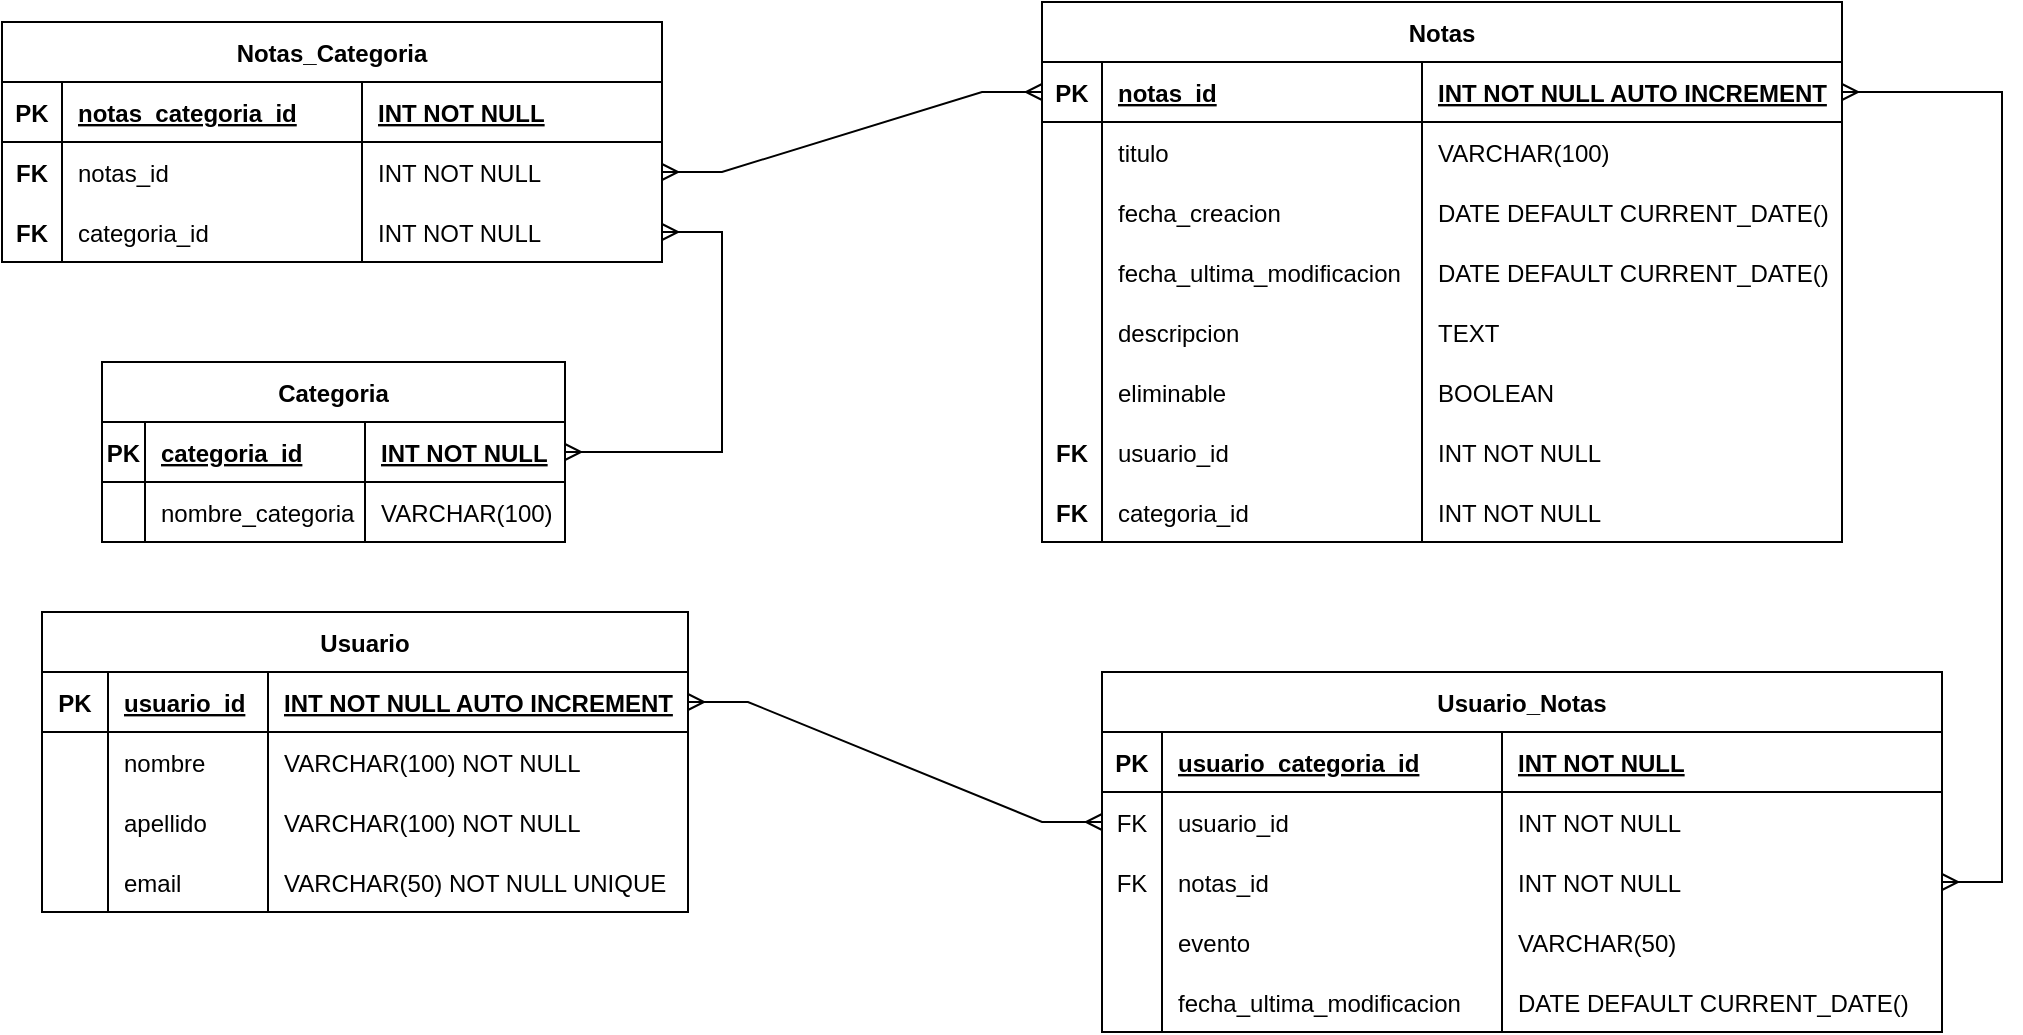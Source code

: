 <mxfile version="17.4.0" type="github">
  <diagram id="plq7zzqRdH9WjHkZWCGu" name="Page-1">
    <mxGraphModel dx="1280" dy="631" grid="1" gridSize="10" guides="1" tooltips="1" connect="1" arrows="1" fold="1" page="1" pageScale="1" pageWidth="827" pageHeight="1169" background="none" math="0" shadow="0">
      <root>
        <mxCell id="0" />
        <mxCell id="1" parent="0" />
        <mxCell id="nbk8JWHK0xCr41TN5WNL-2" value="Usuario" style="shape=table;startSize=30;container=1;collapsible=1;childLayout=tableLayout;fixedRows=1;rowLines=0;fontStyle=1;align=center;resizeLast=1;" vertex="1" parent="1">
          <mxGeometry x="50" y="585" width="323" height="150" as="geometry" />
        </mxCell>
        <mxCell id="nbk8JWHK0xCr41TN5WNL-3" value="" style="shape=tableRow;horizontal=0;startSize=0;swimlaneHead=0;swimlaneBody=0;fillColor=none;collapsible=0;dropTarget=0;points=[[0,0.5],[1,0.5]];portConstraint=eastwest;top=0;left=0;right=0;bottom=1;" vertex="1" parent="nbk8JWHK0xCr41TN5WNL-2">
          <mxGeometry y="30" width="323" height="30" as="geometry" />
        </mxCell>
        <mxCell id="nbk8JWHK0xCr41TN5WNL-4" value="PK" style="shape=partialRectangle;connectable=0;fillColor=none;top=0;left=0;bottom=0;right=0;fontStyle=1;overflow=hidden;" vertex="1" parent="nbk8JWHK0xCr41TN5WNL-3">
          <mxGeometry width="33" height="30" as="geometry">
            <mxRectangle width="33" height="30" as="alternateBounds" />
          </mxGeometry>
        </mxCell>
        <mxCell id="nbk8JWHK0xCr41TN5WNL-5" value="usuario_id" style="shape=partialRectangle;connectable=0;fillColor=none;top=0;left=0;bottom=0;right=0;align=left;spacingLeft=6;fontStyle=5;overflow=hidden;" vertex="1" parent="nbk8JWHK0xCr41TN5WNL-3">
          <mxGeometry x="33" width="80" height="30" as="geometry">
            <mxRectangle width="80" height="30" as="alternateBounds" />
          </mxGeometry>
        </mxCell>
        <mxCell id="nbk8JWHK0xCr41TN5WNL-15" value="INT NOT NULL AUTO INCREMENT" style="shape=partialRectangle;connectable=0;fillColor=none;top=0;left=0;bottom=0;right=0;align=left;spacingLeft=6;fontStyle=5;overflow=hidden;" vertex="1" parent="nbk8JWHK0xCr41TN5WNL-3">
          <mxGeometry x="113" width="210" height="30" as="geometry">
            <mxRectangle width="210" height="30" as="alternateBounds" />
          </mxGeometry>
        </mxCell>
        <mxCell id="nbk8JWHK0xCr41TN5WNL-6" value="" style="shape=tableRow;horizontal=0;startSize=0;swimlaneHead=0;swimlaneBody=0;fillColor=none;collapsible=0;dropTarget=0;points=[[0,0.5],[1,0.5]];portConstraint=eastwest;top=0;left=0;right=0;bottom=0;" vertex="1" parent="nbk8JWHK0xCr41TN5WNL-2">
          <mxGeometry y="60" width="323" height="30" as="geometry" />
        </mxCell>
        <mxCell id="nbk8JWHK0xCr41TN5WNL-7" value="" style="shape=partialRectangle;connectable=0;fillColor=none;top=0;left=0;bottom=0;right=0;editable=1;overflow=hidden;" vertex="1" parent="nbk8JWHK0xCr41TN5WNL-6">
          <mxGeometry width="33" height="30" as="geometry">
            <mxRectangle width="33" height="30" as="alternateBounds" />
          </mxGeometry>
        </mxCell>
        <mxCell id="nbk8JWHK0xCr41TN5WNL-8" value="nombre" style="shape=partialRectangle;connectable=0;fillColor=none;top=0;left=0;bottom=0;right=0;align=left;spacingLeft=6;overflow=hidden;" vertex="1" parent="nbk8JWHK0xCr41TN5WNL-6">
          <mxGeometry x="33" width="80" height="30" as="geometry">
            <mxRectangle width="80" height="30" as="alternateBounds" />
          </mxGeometry>
        </mxCell>
        <mxCell id="nbk8JWHK0xCr41TN5WNL-16" value="VARCHAR(100) NOT NULL" style="shape=partialRectangle;connectable=0;fillColor=none;top=0;left=0;bottom=0;right=0;align=left;spacingLeft=6;overflow=hidden;" vertex="1" parent="nbk8JWHK0xCr41TN5WNL-6">
          <mxGeometry x="113" width="210" height="30" as="geometry">
            <mxRectangle width="210" height="30" as="alternateBounds" />
          </mxGeometry>
        </mxCell>
        <mxCell id="nbk8JWHK0xCr41TN5WNL-89" style="shape=tableRow;horizontal=0;startSize=0;swimlaneHead=0;swimlaneBody=0;fillColor=none;collapsible=0;dropTarget=0;points=[[0,0.5],[1,0.5]];portConstraint=eastwest;top=0;left=0;right=0;bottom=0;" vertex="1" parent="nbk8JWHK0xCr41TN5WNL-2">
          <mxGeometry y="90" width="323" height="30" as="geometry" />
        </mxCell>
        <mxCell id="nbk8JWHK0xCr41TN5WNL-90" style="shape=partialRectangle;connectable=0;fillColor=none;top=0;left=0;bottom=0;right=0;editable=1;overflow=hidden;" vertex="1" parent="nbk8JWHK0xCr41TN5WNL-89">
          <mxGeometry width="33" height="30" as="geometry">
            <mxRectangle width="33" height="30" as="alternateBounds" />
          </mxGeometry>
        </mxCell>
        <mxCell id="nbk8JWHK0xCr41TN5WNL-91" value="apellido" style="shape=partialRectangle;connectable=0;fillColor=none;top=0;left=0;bottom=0;right=0;align=left;spacingLeft=6;overflow=hidden;" vertex="1" parent="nbk8JWHK0xCr41TN5WNL-89">
          <mxGeometry x="33" width="80" height="30" as="geometry">
            <mxRectangle width="80" height="30" as="alternateBounds" />
          </mxGeometry>
        </mxCell>
        <mxCell id="nbk8JWHK0xCr41TN5WNL-92" value="VARCHAR(100) NOT NULL" style="shape=partialRectangle;connectable=0;fillColor=none;top=0;left=0;bottom=0;right=0;align=left;spacingLeft=6;overflow=hidden;" vertex="1" parent="nbk8JWHK0xCr41TN5WNL-89">
          <mxGeometry x="113" width="210" height="30" as="geometry">
            <mxRectangle width="210" height="30" as="alternateBounds" />
          </mxGeometry>
        </mxCell>
        <mxCell id="nbk8JWHK0xCr41TN5WNL-9" value="" style="shape=tableRow;horizontal=0;startSize=0;swimlaneHead=0;swimlaneBody=0;fillColor=none;collapsible=0;dropTarget=0;points=[[0,0.5],[1,0.5]];portConstraint=eastwest;top=0;left=0;right=0;bottom=0;" vertex="1" parent="nbk8JWHK0xCr41TN5WNL-2">
          <mxGeometry y="120" width="323" height="30" as="geometry" />
        </mxCell>
        <mxCell id="nbk8JWHK0xCr41TN5WNL-10" value="" style="shape=partialRectangle;connectable=0;fillColor=none;top=0;left=0;bottom=0;right=0;editable=1;overflow=hidden;" vertex="1" parent="nbk8JWHK0xCr41TN5WNL-9">
          <mxGeometry width="33" height="30" as="geometry">
            <mxRectangle width="33" height="30" as="alternateBounds" />
          </mxGeometry>
        </mxCell>
        <mxCell id="nbk8JWHK0xCr41TN5WNL-11" value="email" style="shape=partialRectangle;connectable=0;fillColor=none;top=0;left=0;bottom=0;right=0;align=left;spacingLeft=6;overflow=hidden;" vertex="1" parent="nbk8JWHK0xCr41TN5WNL-9">
          <mxGeometry x="33" width="80" height="30" as="geometry">
            <mxRectangle width="80" height="30" as="alternateBounds" />
          </mxGeometry>
        </mxCell>
        <mxCell id="nbk8JWHK0xCr41TN5WNL-17" value="VARCHAR(50) NOT NULL UNIQUE" style="shape=partialRectangle;connectable=0;fillColor=none;top=0;left=0;bottom=0;right=0;align=left;spacingLeft=6;overflow=hidden;" vertex="1" parent="nbk8JWHK0xCr41TN5WNL-9">
          <mxGeometry x="113" width="210" height="30" as="geometry">
            <mxRectangle width="210" height="30" as="alternateBounds" />
          </mxGeometry>
        </mxCell>
        <mxCell id="nbk8JWHK0xCr41TN5WNL-22" value="Notas" style="shape=table;startSize=30;container=1;collapsible=1;childLayout=tableLayout;fixedRows=1;rowLines=0;fontStyle=1;align=center;resizeLast=1;" vertex="1" parent="1">
          <mxGeometry x="550" y="280" width="400" height="270" as="geometry" />
        </mxCell>
        <mxCell id="nbk8JWHK0xCr41TN5WNL-23" value="" style="shape=tableRow;horizontal=0;startSize=0;swimlaneHead=0;swimlaneBody=0;fillColor=none;collapsible=0;dropTarget=0;points=[[0,0.5],[1,0.5]];portConstraint=eastwest;top=0;left=0;right=0;bottom=1;" vertex="1" parent="nbk8JWHK0xCr41TN5WNL-22">
          <mxGeometry y="30" width="400" height="30" as="geometry" />
        </mxCell>
        <mxCell id="nbk8JWHK0xCr41TN5WNL-24" value="PK" style="shape=partialRectangle;connectable=0;fillColor=none;top=0;left=0;bottom=0;right=0;fontStyle=1;overflow=hidden;" vertex="1" parent="nbk8JWHK0xCr41TN5WNL-23">
          <mxGeometry width="30" height="30" as="geometry">
            <mxRectangle width="30" height="30" as="alternateBounds" />
          </mxGeometry>
        </mxCell>
        <mxCell id="nbk8JWHK0xCr41TN5WNL-25" value="notas_id" style="shape=partialRectangle;connectable=0;fillColor=none;top=0;left=0;bottom=0;right=0;align=left;spacingLeft=6;fontStyle=5;overflow=hidden;" vertex="1" parent="nbk8JWHK0xCr41TN5WNL-23">
          <mxGeometry x="30" width="160" height="30" as="geometry">
            <mxRectangle width="160" height="30" as="alternateBounds" />
          </mxGeometry>
        </mxCell>
        <mxCell id="nbk8JWHK0xCr41TN5WNL-35" value="INT NOT NULL AUTO INCREMENT" style="shape=partialRectangle;connectable=0;fillColor=none;top=0;left=0;bottom=0;right=0;align=left;spacingLeft=6;fontStyle=5;overflow=hidden;" vertex="1" parent="nbk8JWHK0xCr41TN5WNL-23">
          <mxGeometry x="190" width="210" height="30" as="geometry">
            <mxRectangle width="210" height="30" as="alternateBounds" />
          </mxGeometry>
        </mxCell>
        <mxCell id="nbk8JWHK0xCr41TN5WNL-55" style="shape=tableRow;horizontal=0;startSize=0;swimlaneHead=0;swimlaneBody=0;fillColor=none;collapsible=0;dropTarget=0;points=[[0,0.5],[1,0.5]];portConstraint=eastwest;top=0;left=0;right=0;bottom=0;" vertex="1" parent="nbk8JWHK0xCr41TN5WNL-22">
          <mxGeometry y="60" width="400" height="30" as="geometry" />
        </mxCell>
        <mxCell id="nbk8JWHK0xCr41TN5WNL-56" style="shape=partialRectangle;connectable=0;fillColor=none;top=0;left=0;bottom=0;right=0;editable=1;overflow=hidden;" vertex="1" parent="nbk8JWHK0xCr41TN5WNL-55">
          <mxGeometry width="30" height="30" as="geometry">
            <mxRectangle width="30" height="30" as="alternateBounds" />
          </mxGeometry>
        </mxCell>
        <mxCell id="nbk8JWHK0xCr41TN5WNL-57" value="titulo" style="shape=partialRectangle;connectable=0;fillColor=none;top=0;left=0;bottom=0;right=0;align=left;spacingLeft=6;overflow=hidden;" vertex="1" parent="nbk8JWHK0xCr41TN5WNL-55">
          <mxGeometry x="30" width="160" height="30" as="geometry">
            <mxRectangle width="160" height="30" as="alternateBounds" />
          </mxGeometry>
        </mxCell>
        <mxCell id="nbk8JWHK0xCr41TN5WNL-58" value="VARCHAR(100)" style="shape=partialRectangle;connectable=0;fillColor=none;top=0;left=0;bottom=0;right=0;align=left;spacingLeft=6;overflow=hidden;" vertex="1" parent="nbk8JWHK0xCr41TN5WNL-55">
          <mxGeometry x="190" width="210" height="30" as="geometry">
            <mxRectangle width="210" height="30" as="alternateBounds" />
          </mxGeometry>
        </mxCell>
        <mxCell id="nbk8JWHK0xCr41TN5WNL-26" value="" style="shape=tableRow;horizontal=0;startSize=0;swimlaneHead=0;swimlaneBody=0;fillColor=none;collapsible=0;dropTarget=0;points=[[0,0.5],[1,0.5]];portConstraint=eastwest;top=0;left=0;right=0;bottom=0;" vertex="1" parent="nbk8JWHK0xCr41TN5WNL-22">
          <mxGeometry y="90" width="400" height="30" as="geometry" />
        </mxCell>
        <mxCell id="nbk8JWHK0xCr41TN5WNL-27" value="" style="shape=partialRectangle;connectable=0;fillColor=none;top=0;left=0;bottom=0;right=0;editable=1;overflow=hidden;" vertex="1" parent="nbk8JWHK0xCr41TN5WNL-26">
          <mxGeometry width="30" height="30" as="geometry">
            <mxRectangle width="30" height="30" as="alternateBounds" />
          </mxGeometry>
        </mxCell>
        <mxCell id="nbk8JWHK0xCr41TN5WNL-28" value="fecha_creacion" style="shape=partialRectangle;connectable=0;fillColor=none;top=0;left=0;bottom=0;right=0;align=left;spacingLeft=6;overflow=hidden;" vertex="1" parent="nbk8JWHK0xCr41TN5WNL-26">
          <mxGeometry x="30" width="160" height="30" as="geometry">
            <mxRectangle width="160" height="30" as="alternateBounds" />
          </mxGeometry>
        </mxCell>
        <mxCell id="nbk8JWHK0xCr41TN5WNL-36" value="DATE DEFAULT CURRENT_DATE()" style="shape=partialRectangle;connectable=0;fillColor=none;top=0;left=0;bottom=0;right=0;align=left;spacingLeft=6;overflow=hidden;" vertex="1" parent="nbk8JWHK0xCr41TN5WNL-26">
          <mxGeometry x="190" width="210" height="30" as="geometry">
            <mxRectangle width="210" height="30" as="alternateBounds" />
          </mxGeometry>
        </mxCell>
        <mxCell id="nbk8JWHK0xCr41TN5WNL-29" value="" style="shape=tableRow;horizontal=0;startSize=0;swimlaneHead=0;swimlaneBody=0;fillColor=none;collapsible=0;dropTarget=0;points=[[0,0.5],[1,0.5]];portConstraint=eastwest;top=0;left=0;right=0;bottom=0;" vertex="1" parent="nbk8JWHK0xCr41TN5WNL-22">
          <mxGeometry y="120" width="400" height="30" as="geometry" />
        </mxCell>
        <mxCell id="nbk8JWHK0xCr41TN5WNL-30" value="" style="shape=partialRectangle;connectable=0;fillColor=none;top=0;left=0;bottom=0;right=0;editable=1;overflow=hidden;" vertex="1" parent="nbk8JWHK0xCr41TN5WNL-29">
          <mxGeometry width="30" height="30" as="geometry">
            <mxRectangle width="30" height="30" as="alternateBounds" />
          </mxGeometry>
        </mxCell>
        <mxCell id="nbk8JWHK0xCr41TN5WNL-31" value="fecha_ultima_modificacion" style="shape=partialRectangle;connectable=0;fillColor=none;top=0;left=0;bottom=0;right=0;align=left;spacingLeft=6;overflow=hidden;" vertex="1" parent="nbk8JWHK0xCr41TN5WNL-29">
          <mxGeometry x="30" width="160" height="30" as="geometry">
            <mxRectangle width="160" height="30" as="alternateBounds" />
          </mxGeometry>
        </mxCell>
        <mxCell id="nbk8JWHK0xCr41TN5WNL-37" value="DATE DEFAULT CURRENT_DATE()" style="shape=partialRectangle;connectable=0;fillColor=none;top=0;left=0;bottom=0;right=0;align=left;spacingLeft=6;overflow=hidden;" vertex="1" parent="nbk8JWHK0xCr41TN5WNL-29">
          <mxGeometry x="190" width="210" height="30" as="geometry">
            <mxRectangle width="210" height="30" as="alternateBounds" />
          </mxGeometry>
        </mxCell>
        <mxCell id="nbk8JWHK0xCr41TN5WNL-128" style="shape=tableRow;horizontal=0;startSize=0;swimlaneHead=0;swimlaneBody=0;fillColor=none;collapsible=0;dropTarget=0;points=[[0,0.5],[1,0.5]];portConstraint=eastwest;top=0;left=0;right=0;bottom=0;" vertex="1" parent="nbk8JWHK0xCr41TN5WNL-22">
          <mxGeometry y="150" width="400" height="30" as="geometry" />
        </mxCell>
        <mxCell id="nbk8JWHK0xCr41TN5WNL-129" style="shape=partialRectangle;connectable=0;fillColor=none;top=0;left=0;bottom=0;right=0;editable=1;overflow=hidden;" vertex="1" parent="nbk8JWHK0xCr41TN5WNL-128">
          <mxGeometry width="30" height="30" as="geometry">
            <mxRectangle width="30" height="30" as="alternateBounds" />
          </mxGeometry>
        </mxCell>
        <mxCell id="nbk8JWHK0xCr41TN5WNL-130" value="descripcion" style="shape=partialRectangle;connectable=0;fillColor=none;top=0;left=0;bottom=0;right=0;align=left;spacingLeft=6;overflow=hidden;" vertex="1" parent="nbk8JWHK0xCr41TN5WNL-128">
          <mxGeometry x="30" width="160" height="30" as="geometry">
            <mxRectangle width="160" height="30" as="alternateBounds" />
          </mxGeometry>
        </mxCell>
        <mxCell id="nbk8JWHK0xCr41TN5WNL-131" value="TEXT" style="shape=partialRectangle;connectable=0;fillColor=none;top=0;left=0;bottom=0;right=0;align=left;spacingLeft=6;overflow=hidden;" vertex="1" parent="nbk8JWHK0xCr41TN5WNL-128">
          <mxGeometry x="190" width="210" height="30" as="geometry">
            <mxRectangle width="210" height="30" as="alternateBounds" />
          </mxGeometry>
        </mxCell>
        <mxCell id="nbk8JWHK0xCr41TN5WNL-97" style="shape=tableRow;horizontal=0;startSize=0;swimlaneHead=0;swimlaneBody=0;fillColor=none;collapsible=0;dropTarget=0;points=[[0,0.5],[1,0.5]];portConstraint=eastwest;top=0;left=0;right=0;bottom=0;" vertex="1" parent="nbk8JWHK0xCr41TN5WNL-22">
          <mxGeometry y="180" width="400" height="30" as="geometry" />
        </mxCell>
        <mxCell id="nbk8JWHK0xCr41TN5WNL-98" style="shape=partialRectangle;connectable=0;fillColor=none;top=0;left=0;bottom=0;right=0;editable=1;overflow=hidden;fontStyle=1" vertex="1" parent="nbk8JWHK0xCr41TN5WNL-97">
          <mxGeometry width="30" height="30" as="geometry">
            <mxRectangle width="30" height="30" as="alternateBounds" />
          </mxGeometry>
        </mxCell>
        <mxCell id="nbk8JWHK0xCr41TN5WNL-99" value="eliminable" style="shape=partialRectangle;connectable=0;fillColor=none;top=0;left=0;bottom=0;right=0;align=left;spacingLeft=6;overflow=hidden;" vertex="1" parent="nbk8JWHK0xCr41TN5WNL-97">
          <mxGeometry x="30" width="160" height="30" as="geometry">
            <mxRectangle width="160" height="30" as="alternateBounds" />
          </mxGeometry>
        </mxCell>
        <mxCell id="nbk8JWHK0xCr41TN5WNL-100" value="BOOLEAN" style="shape=partialRectangle;connectable=0;fillColor=none;top=0;left=0;bottom=0;right=0;align=left;spacingLeft=6;overflow=hidden;" vertex="1" parent="nbk8JWHK0xCr41TN5WNL-97">
          <mxGeometry x="190" width="210" height="30" as="geometry">
            <mxRectangle width="210" height="30" as="alternateBounds" />
          </mxGeometry>
        </mxCell>
        <mxCell id="nbk8JWHK0xCr41TN5WNL-43" style="shape=tableRow;horizontal=0;startSize=0;swimlaneHead=0;swimlaneBody=0;fillColor=none;collapsible=0;dropTarget=0;points=[[0,0.5],[1,0.5]];portConstraint=eastwest;top=0;left=0;right=0;bottom=0;" vertex="1" parent="nbk8JWHK0xCr41TN5WNL-22">
          <mxGeometry y="210" width="400" height="30" as="geometry" />
        </mxCell>
        <mxCell id="nbk8JWHK0xCr41TN5WNL-44" value="FK" style="shape=partialRectangle;connectable=0;fillColor=none;top=0;left=0;bottom=0;right=0;editable=1;overflow=hidden;fontStyle=1" vertex="1" parent="nbk8JWHK0xCr41TN5WNL-43">
          <mxGeometry width="30" height="30" as="geometry">
            <mxRectangle width="30" height="30" as="alternateBounds" />
          </mxGeometry>
        </mxCell>
        <mxCell id="nbk8JWHK0xCr41TN5WNL-45" value="usuario_id" style="shape=partialRectangle;connectable=0;fillColor=none;top=0;left=0;bottom=0;right=0;align=left;spacingLeft=6;overflow=hidden;" vertex="1" parent="nbk8JWHK0xCr41TN5WNL-43">
          <mxGeometry x="30" width="160" height="30" as="geometry">
            <mxRectangle width="160" height="30" as="alternateBounds" />
          </mxGeometry>
        </mxCell>
        <mxCell id="nbk8JWHK0xCr41TN5WNL-46" value="INT NOT NULL" style="shape=partialRectangle;connectable=0;fillColor=none;top=0;left=0;bottom=0;right=0;align=left;spacingLeft=6;overflow=hidden;" vertex="1" parent="nbk8JWHK0xCr41TN5WNL-43">
          <mxGeometry x="190" width="210" height="30" as="geometry">
            <mxRectangle width="210" height="30" as="alternateBounds" />
          </mxGeometry>
        </mxCell>
        <mxCell id="nbk8JWHK0xCr41TN5WNL-101" style="shape=tableRow;horizontal=0;startSize=0;swimlaneHead=0;swimlaneBody=0;fillColor=none;collapsible=0;dropTarget=0;points=[[0,0.5],[1,0.5]];portConstraint=eastwest;top=0;left=0;right=0;bottom=0;" vertex="1" parent="nbk8JWHK0xCr41TN5WNL-22">
          <mxGeometry y="240" width="400" height="30" as="geometry" />
        </mxCell>
        <mxCell id="nbk8JWHK0xCr41TN5WNL-102" value="FK" style="shape=partialRectangle;connectable=0;fillColor=none;top=0;left=0;bottom=0;right=0;editable=1;overflow=hidden;fontStyle=1" vertex="1" parent="nbk8JWHK0xCr41TN5WNL-101">
          <mxGeometry width="30" height="30" as="geometry">
            <mxRectangle width="30" height="30" as="alternateBounds" />
          </mxGeometry>
        </mxCell>
        <mxCell id="nbk8JWHK0xCr41TN5WNL-103" value="categoria_id" style="shape=partialRectangle;connectable=0;fillColor=none;top=0;left=0;bottom=0;right=0;align=left;spacingLeft=6;overflow=hidden;" vertex="1" parent="nbk8JWHK0xCr41TN5WNL-101">
          <mxGeometry x="30" width="160" height="30" as="geometry">
            <mxRectangle width="160" height="30" as="alternateBounds" />
          </mxGeometry>
        </mxCell>
        <mxCell id="nbk8JWHK0xCr41TN5WNL-104" value="INT NOT NULL" style="shape=partialRectangle;connectable=0;fillColor=none;top=0;left=0;bottom=0;right=0;align=left;spacingLeft=6;overflow=hidden;" vertex="1" parent="nbk8JWHK0xCr41TN5WNL-101">
          <mxGeometry x="190" width="210" height="30" as="geometry">
            <mxRectangle width="210" height="30" as="alternateBounds" />
          </mxGeometry>
        </mxCell>
        <mxCell id="nbk8JWHK0xCr41TN5WNL-59" value="Notas_Categoria" style="shape=table;startSize=30;container=1;collapsible=1;childLayout=tableLayout;fixedRows=1;rowLines=0;fontStyle=1;align=center;resizeLast=1;" vertex="1" parent="1">
          <mxGeometry x="30" y="290" width="330" height="120" as="geometry" />
        </mxCell>
        <mxCell id="nbk8JWHK0xCr41TN5WNL-60" value="" style="shape=tableRow;horizontal=0;startSize=0;swimlaneHead=0;swimlaneBody=0;fillColor=none;collapsible=0;dropTarget=0;points=[[0,0.5],[1,0.5]];portConstraint=eastwest;top=0;left=0;right=0;bottom=1;" vertex="1" parent="nbk8JWHK0xCr41TN5WNL-59">
          <mxGeometry y="30" width="330" height="30" as="geometry" />
        </mxCell>
        <mxCell id="nbk8JWHK0xCr41TN5WNL-61" value="PK" style="shape=partialRectangle;connectable=0;fillColor=none;top=0;left=0;bottom=0;right=0;fontStyle=1;overflow=hidden;" vertex="1" parent="nbk8JWHK0xCr41TN5WNL-60">
          <mxGeometry width="30" height="30" as="geometry">
            <mxRectangle width="30" height="30" as="alternateBounds" />
          </mxGeometry>
        </mxCell>
        <mxCell id="nbk8JWHK0xCr41TN5WNL-62" value="notas_categoria_id" style="shape=partialRectangle;connectable=0;fillColor=none;top=0;left=0;bottom=0;right=0;align=left;spacingLeft=6;fontStyle=5;overflow=hidden;" vertex="1" parent="nbk8JWHK0xCr41TN5WNL-60">
          <mxGeometry x="30" width="150" height="30" as="geometry">
            <mxRectangle width="150" height="30" as="alternateBounds" />
          </mxGeometry>
        </mxCell>
        <mxCell id="nbk8JWHK0xCr41TN5WNL-72" value="INT NOT NULL" style="shape=partialRectangle;connectable=0;fillColor=none;top=0;left=0;bottom=0;right=0;align=left;spacingLeft=6;fontStyle=5;overflow=hidden;" vertex="1" parent="nbk8JWHK0xCr41TN5WNL-60">
          <mxGeometry x="180" width="150" height="30" as="geometry">
            <mxRectangle width="150" height="30" as="alternateBounds" />
          </mxGeometry>
        </mxCell>
        <mxCell id="nbk8JWHK0xCr41TN5WNL-63" value="" style="shape=tableRow;horizontal=0;startSize=0;swimlaneHead=0;swimlaneBody=0;fillColor=none;collapsible=0;dropTarget=0;points=[[0,0.5],[1,0.5]];portConstraint=eastwest;top=0;left=0;right=0;bottom=0;" vertex="1" parent="nbk8JWHK0xCr41TN5WNL-59">
          <mxGeometry y="60" width="330" height="30" as="geometry" />
        </mxCell>
        <mxCell id="nbk8JWHK0xCr41TN5WNL-64" value="FK" style="shape=partialRectangle;connectable=0;fillColor=none;top=0;left=0;bottom=0;right=0;editable=1;overflow=hidden;fontStyle=1" vertex="1" parent="nbk8JWHK0xCr41TN5WNL-63">
          <mxGeometry width="30" height="30" as="geometry">
            <mxRectangle width="30" height="30" as="alternateBounds" />
          </mxGeometry>
        </mxCell>
        <mxCell id="nbk8JWHK0xCr41TN5WNL-65" value="notas_id" style="shape=partialRectangle;connectable=0;fillColor=none;top=0;left=0;bottom=0;right=0;align=left;spacingLeft=6;overflow=hidden;" vertex="1" parent="nbk8JWHK0xCr41TN5WNL-63">
          <mxGeometry x="30" width="150" height="30" as="geometry">
            <mxRectangle width="150" height="30" as="alternateBounds" />
          </mxGeometry>
        </mxCell>
        <mxCell id="nbk8JWHK0xCr41TN5WNL-73" value="INT NOT NULL" style="shape=partialRectangle;connectable=0;fillColor=none;top=0;left=0;bottom=0;right=0;align=left;spacingLeft=6;overflow=hidden;" vertex="1" parent="nbk8JWHK0xCr41TN5WNL-63">
          <mxGeometry x="180" width="150" height="30" as="geometry">
            <mxRectangle width="150" height="30" as="alternateBounds" />
          </mxGeometry>
        </mxCell>
        <mxCell id="nbk8JWHK0xCr41TN5WNL-66" value="" style="shape=tableRow;horizontal=0;startSize=0;swimlaneHead=0;swimlaneBody=0;fillColor=none;collapsible=0;dropTarget=0;points=[[0,0.5],[1,0.5]];portConstraint=eastwest;top=0;left=0;right=0;bottom=0;" vertex="1" parent="nbk8JWHK0xCr41TN5WNL-59">
          <mxGeometry y="90" width="330" height="30" as="geometry" />
        </mxCell>
        <mxCell id="nbk8JWHK0xCr41TN5WNL-67" value="FK" style="shape=partialRectangle;connectable=0;fillColor=none;top=0;left=0;bottom=0;right=0;editable=1;overflow=hidden;fontStyle=1" vertex="1" parent="nbk8JWHK0xCr41TN5WNL-66">
          <mxGeometry width="30" height="30" as="geometry">
            <mxRectangle width="30" height="30" as="alternateBounds" />
          </mxGeometry>
        </mxCell>
        <mxCell id="nbk8JWHK0xCr41TN5WNL-68" value="categoria_id" style="shape=partialRectangle;connectable=0;fillColor=none;top=0;left=0;bottom=0;right=0;align=left;spacingLeft=6;overflow=hidden;" vertex="1" parent="nbk8JWHK0xCr41TN5WNL-66">
          <mxGeometry x="30" width="150" height="30" as="geometry">
            <mxRectangle width="150" height="30" as="alternateBounds" />
          </mxGeometry>
        </mxCell>
        <mxCell id="nbk8JWHK0xCr41TN5WNL-74" value="INT NOT NULL" style="shape=partialRectangle;connectable=0;fillColor=none;top=0;left=0;bottom=0;right=0;align=left;spacingLeft=6;overflow=hidden;" vertex="1" parent="nbk8JWHK0xCr41TN5WNL-66">
          <mxGeometry x="180" width="150" height="30" as="geometry">
            <mxRectangle width="150" height="30" as="alternateBounds" />
          </mxGeometry>
        </mxCell>
        <mxCell id="nbk8JWHK0xCr41TN5WNL-76" value="Categoria" style="shape=table;startSize=30;container=1;collapsible=1;childLayout=tableLayout;fixedRows=1;rowLines=0;fontStyle=1;align=center;resizeLast=1;" vertex="1" parent="1">
          <mxGeometry x="80" y="460" width="231.5" height="90" as="geometry" />
        </mxCell>
        <mxCell id="nbk8JWHK0xCr41TN5WNL-77" value="" style="shape=tableRow;horizontal=0;startSize=0;swimlaneHead=0;swimlaneBody=0;fillColor=none;collapsible=0;dropTarget=0;points=[[0,0.5],[1,0.5]];portConstraint=eastwest;top=0;left=0;right=0;bottom=1;" vertex="1" parent="nbk8JWHK0xCr41TN5WNL-76">
          <mxGeometry y="30" width="231.5" height="30" as="geometry" />
        </mxCell>
        <mxCell id="nbk8JWHK0xCr41TN5WNL-78" value="PK" style="shape=partialRectangle;connectable=0;fillColor=none;top=0;left=0;bottom=0;right=0;fontStyle=1;overflow=hidden;" vertex="1" parent="nbk8JWHK0xCr41TN5WNL-77">
          <mxGeometry width="21.5" height="30" as="geometry">
            <mxRectangle width="21.5" height="30" as="alternateBounds" />
          </mxGeometry>
        </mxCell>
        <mxCell id="nbk8JWHK0xCr41TN5WNL-79" value="categoria_id" style="shape=partialRectangle;connectable=0;fillColor=none;top=0;left=0;bottom=0;right=0;align=left;spacingLeft=6;fontStyle=5;overflow=hidden;" vertex="1" parent="nbk8JWHK0xCr41TN5WNL-77">
          <mxGeometry x="21.5" width="110" height="30" as="geometry">
            <mxRectangle width="110" height="30" as="alternateBounds" />
          </mxGeometry>
        </mxCell>
        <mxCell id="nbk8JWHK0xCr41TN5WNL-93" value="INT NOT NULL" style="shape=partialRectangle;connectable=0;fillColor=none;top=0;left=0;bottom=0;right=0;align=left;spacingLeft=6;fontStyle=5;overflow=hidden;" vertex="1" parent="nbk8JWHK0xCr41TN5WNL-77">
          <mxGeometry x="131.5" width="100" height="30" as="geometry">
            <mxRectangle width="100" height="30" as="alternateBounds" />
          </mxGeometry>
        </mxCell>
        <mxCell id="nbk8JWHK0xCr41TN5WNL-80" value="" style="shape=tableRow;horizontal=0;startSize=0;swimlaneHead=0;swimlaneBody=0;fillColor=none;collapsible=0;dropTarget=0;points=[[0,0.5],[1,0.5]];portConstraint=eastwest;top=0;left=0;right=0;bottom=0;" vertex="1" parent="nbk8JWHK0xCr41TN5WNL-76">
          <mxGeometry y="60" width="231.5" height="30" as="geometry" />
        </mxCell>
        <mxCell id="nbk8JWHK0xCr41TN5WNL-81" value="" style="shape=partialRectangle;connectable=0;fillColor=none;top=0;left=0;bottom=0;right=0;editable=1;overflow=hidden;" vertex="1" parent="nbk8JWHK0xCr41TN5WNL-80">
          <mxGeometry width="21.5" height="30" as="geometry">
            <mxRectangle width="21.5" height="30" as="alternateBounds" />
          </mxGeometry>
        </mxCell>
        <mxCell id="nbk8JWHK0xCr41TN5WNL-82" value="nombre_categoria" style="shape=partialRectangle;connectable=0;fillColor=none;top=0;left=0;bottom=0;right=0;align=left;spacingLeft=6;overflow=hidden;" vertex="1" parent="nbk8JWHK0xCr41TN5WNL-80">
          <mxGeometry x="21.5" width="110" height="30" as="geometry">
            <mxRectangle width="110" height="30" as="alternateBounds" />
          </mxGeometry>
        </mxCell>
        <mxCell id="nbk8JWHK0xCr41TN5WNL-94" value="VARCHAR(100)" style="shape=partialRectangle;connectable=0;fillColor=none;top=0;left=0;bottom=0;right=0;align=left;spacingLeft=6;overflow=hidden;" vertex="1" parent="nbk8JWHK0xCr41TN5WNL-80">
          <mxGeometry x="131.5" width="100" height="30" as="geometry">
            <mxRectangle width="100" height="30" as="alternateBounds" />
          </mxGeometry>
        </mxCell>
        <mxCell id="nbk8JWHK0xCr41TN5WNL-134" value="" style="edgeStyle=entityRelationEdgeStyle;fontSize=12;html=1;endArrow=ERmany;startArrow=ERmany;rounded=0;" edge="1" parent="1" source="nbk8JWHK0xCr41TN5WNL-66" target="nbk8JWHK0xCr41TN5WNL-77">
          <mxGeometry width="100" height="100" relative="1" as="geometry">
            <mxPoint x="360" y="660" as="sourcePoint" />
            <mxPoint x="460" y="560" as="targetPoint" />
          </mxGeometry>
        </mxCell>
        <mxCell id="nbk8JWHK0xCr41TN5WNL-135" value="" style="edgeStyle=entityRelationEdgeStyle;fontSize=12;html=1;endArrow=ERmany;startArrow=ERmany;rounded=0;exitX=1;exitY=0.5;exitDx=0;exitDy=0;" edge="1" parent="1" source="nbk8JWHK0xCr41TN5WNL-63" target="nbk8JWHK0xCr41TN5WNL-23">
          <mxGeometry width="100" height="100" relative="1" as="geometry">
            <mxPoint x="314" y="600" as="sourcePoint" />
            <mxPoint x="414" y="500" as="targetPoint" />
          </mxGeometry>
        </mxCell>
        <mxCell id="nbk8JWHK0xCr41TN5WNL-137" value="Usuario_Notas" style="shape=table;startSize=30;container=1;collapsible=1;childLayout=tableLayout;fixedRows=1;rowLines=0;fontStyle=1;align=center;resizeLast=1;" vertex="1" parent="1">
          <mxGeometry x="580" y="615" width="420" height="180" as="geometry" />
        </mxCell>
        <mxCell id="nbk8JWHK0xCr41TN5WNL-138" value="" style="shape=tableRow;horizontal=0;startSize=0;swimlaneHead=0;swimlaneBody=0;fillColor=none;collapsible=0;dropTarget=0;points=[[0,0.5],[1,0.5]];portConstraint=eastwest;top=0;left=0;right=0;bottom=1;" vertex="1" parent="nbk8JWHK0xCr41TN5WNL-137">
          <mxGeometry y="30" width="420" height="30" as="geometry" />
        </mxCell>
        <mxCell id="nbk8JWHK0xCr41TN5WNL-139" value="PK" style="shape=partialRectangle;connectable=0;fillColor=none;top=0;left=0;bottom=0;right=0;fontStyle=1;overflow=hidden;" vertex="1" parent="nbk8JWHK0xCr41TN5WNL-138">
          <mxGeometry width="30" height="30" as="geometry">
            <mxRectangle width="30" height="30" as="alternateBounds" />
          </mxGeometry>
        </mxCell>
        <mxCell id="nbk8JWHK0xCr41TN5WNL-140" value="usuario_categoria_id" style="shape=partialRectangle;connectable=0;fillColor=none;top=0;left=0;bottom=0;right=0;align=left;spacingLeft=6;fontStyle=5;overflow=hidden;" vertex="1" parent="nbk8JWHK0xCr41TN5WNL-138">
          <mxGeometry x="30" width="170.0" height="30" as="geometry">
            <mxRectangle width="170.0" height="30" as="alternateBounds" />
          </mxGeometry>
        </mxCell>
        <mxCell id="nbk8JWHK0xCr41TN5WNL-150" value="INT NOT NULL" style="shape=partialRectangle;connectable=0;fillColor=none;top=0;left=0;bottom=0;right=0;align=left;spacingLeft=6;fontStyle=5;overflow=hidden;" vertex="1" parent="nbk8JWHK0xCr41TN5WNL-138">
          <mxGeometry x="200.0" width="220.0" height="30" as="geometry">
            <mxRectangle width="220.0" height="30" as="alternateBounds" />
          </mxGeometry>
        </mxCell>
        <mxCell id="nbk8JWHK0xCr41TN5WNL-141" value="" style="shape=tableRow;horizontal=0;startSize=0;swimlaneHead=0;swimlaneBody=0;fillColor=none;collapsible=0;dropTarget=0;points=[[0,0.5],[1,0.5]];portConstraint=eastwest;top=0;left=0;right=0;bottom=0;" vertex="1" parent="nbk8JWHK0xCr41TN5WNL-137">
          <mxGeometry y="60" width="420" height="30" as="geometry" />
        </mxCell>
        <mxCell id="nbk8JWHK0xCr41TN5WNL-142" value="FK" style="shape=partialRectangle;connectable=0;fillColor=none;top=0;left=0;bottom=0;right=0;editable=1;overflow=hidden;" vertex="1" parent="nbk8JWHK0xCr41TN5WNL-141">
          <mxGeometry width="30" height="30" as="geometry">
            <mxRectangle width="30" height="30" as="alternateBounds" />
          </mxGeometry>
        </mxCell>
        <mxCell id="nbk8JWHK0xCr41TN5WNL-143" value="usuario_id" style="shape=partialRectangle;connectable=0;fillColor=none;top=0;left=0;bottom=0;right=0;align=left;spacingLeft=6;overflow=hidden;" vertex="1" parent="nbk8JWHK0xCr41TN5WNL-141">
          <mxGeometry x="30" width="170.0" height="30" as="geometry">
            <mxRectangle width="170.0" height="30" as="alternateBounds" />
          </mxGeometry>
        </mxCell>
        <mxCell id="nbk8JWHK0xCr41TN5WNL-151" value="INT NOT NULL" style="shape=partialRectangle;connectable=0;fillColor=none;top=0;left=0;bottom=0;right=0;align=left;spacingLeft=6;overflow=hidden;" vertex="1" parent="nbk8JWHK0xCr41TN5WNL-141">
          <mxGeometry x="200.0" width="220.0" height="30" as="geometry">
            <mxRectangle width="220.0" height="30" as="alternateBounds" />
          </mxGeometry>
        </mxCell>
        <mxCell id="nbk8JWHK0xCr41TN5WNL-144" value="" style="shape=tableRow;horizontal=0;startSize=0;swimlaneHead=0;swimlaneBody=0;fillColor=none;collapsible=0;dropTarget=0;points=[[0,0.5],[1,0.5]];portConstraint=eastwest;top=0;left=0;right=0;bottom=0;" vertex="1" parent="nbk8JWHK0xCr41TN5WNL-137">
          <mxGeometry y="90" width="420" height="30" as="geometry" />
        </mxCell>
        <mxCell id="nbk8JWHK0xCr41TN5WNL-145" value="FK" style="shape=partialRectangle;connectable=0;fillColor=none;top=0;left=0;bottom=0;right=0;editable=1;overflow=hidden;" vertex="1" parent="nbk8JWHK0xCr41TN5WNL-144">
          <mxGeometry width="30" height="30" as="geometry">
            <mxRectangle width="30" height="30" as="alternateBounds" />
          </mxGeometry>
        </mxCell>
        <mxCell id="nbk8JWHK0xCr41TN5WNL-146" value="notas_id" style="shape=partialRectangle;connectable=0;fillColor=none;top=0;left=0;bottom=0;right=0;align=left;spacingLeft=6;overflow=hidden;" vertex="1" parent="nbk8JWHK0xCr41TN5WNL-144">
          <mxGeometry x="30" width="170.0" height="30" as="geometry">
            <mxRectangle width="170.0" height="30" as="alternateBounds" />
          </mxGeometry>
        </mxCell>
        <mxCell id="nbk8JWHK0xCr41TN5WNL-152" value="INT NOT NULL" style="shape=partialRectangle;connectable=0;fillColor=none;top=0;left=0;bottom=0;right=0;align=left;spacingLeft=6;overflow=hidden;" vertex="1" parent="nbk8JWHK0xCr41TN5WNL-144">
          <mxGeometry x="200.0" width="220.0" height="30" as="geometry">
            <mxRectangle width="220.0" height="30" as="alternateBounds" />
          </mxGeometry>
        </mxCell>
        <mxCell id="nbk8JWHK0xCr41TN5WNL-162" style="shape=tableRow;horizontal=0;startSize=0;swimlaneHead=0;swimlaneBody=0;fillColor=none;collapsible=0;dropTarget=0;points=[[0,0.5],[1,0.5]];portConstraint=eastwest;top=0;left=0;right=0;bottom=0;" vertex="1" parent="nbk8JWHK0xCr41TN5WNL-137">
          <mxGeometry y="120" width="420" height="30" as="geometry" />
        </mxCell>
        <mxCell id="nbk8JWHK0xCr41TN5WNL-163" style="shape=partialRectangle;connectable=0;fillColor=none;top=0;left=0;bottom=0;right=0;editable=1;overflow=hidden;" vertex="1" parent="nbk8JWHK0xCr41TN5WNL-162">
          <mxGeometry width="30" height="30" as="geometry">
            <mxRectangle width="30" height="30" as="alternateBounds" />
          </mxGeometry>
        </mxCell>
        <mxCell id="nbk8JWHK0xCr41TN5WNL-164" value="evento" style="shape=partialRectangle;connectable=0;fillColor=none;top=0;left=0;bottom=0;right=0;align=left;spacingLeft=6;overflow=hidden;" vertex="1" parent="nbk8JWHK0xCr41TN5WNL-162">
          <mxGeometry x="30" width="170.0" height="30" as="geometry">
            <mxRectangle width="170.0" height="30" as="alternateBounds" />
          </mxGeometry>
        </mxCell>
        <mxCell id="nbk8JWHK0xCr41TN5WNL-165" value="VARCHAR(50)" style="shape=partialRectangle;connectable=0;fillColor=none;top=0;left=0;bottom=0;right=0;align=left;spacingLeft=6;overflow=hidden;" vertex="1" parent="nbk8JWHK0xCr41TN5WNL-162">
          <mxGeometry x="200.0" width="220.0" height="30" as="geometry">
            <mxRectangle width="220.0" height="30" as="alternateBounds" />
          </mxGeometry>
        </mxCell>
        <mxCell id="nbk8JWHK0xCr41TN5WNL-166" style="shape=tableRow;horizontal=0;startSize=0;swimlaneHead=0;swimlaneBody=0;fillColor=none;collapsible=0;dropTarget=0;points=[[0,0.5],[1,0.5]];portConstraint=eastwest;top=0;left=0;right=0;bottom=0;" vertex="1" parent="nbk8JWHK0xCr41TN5WNL-137">
          <mxGeometry y="150" width="420" height="30" as="geometry" />
        </mxCell>
        <mxCell id="nbk8JWHK0xCr41TN5WNL-167" style="shape=partialRectangle;connectable=0;fillColor=none;top=0;left=0;bottom=0;right=0;editable=1;overflow=hidden;" vertex="1" parent="nbk8JWHK0xCr41TN5WNL-166">
          <mxGeometry width="30" height="30" as="geometry">
            <mxRectangle width="30" height="30" as="alternateBounds" />
          </mxGeometry>
        </mxCell>
        <mxCell id="nbk8JWHK0xCr41TN5WNL-168" value="fecha_ultima_modificacion" style="shape=partialRectangle;connectable=0;fillColor=none;top=0;left=0;bottom=0;right=0;align=left;spacingLeft=6;overflow=hidden;" vertex="1" parent="nbk8JWHK0xCr41TN5WNL-166">
          <mxGeometry x="30" width="170.0" height="30" as="geometry">
            <mxRectangle width="170.0" height="30" as="alternateBounds" />
          </mxGeometry>
        </mxCell>
        <mxCell id="nbk8JWHK0xCr41TN5WNL-169" value="DATE DEFAULT CURRENT_DATE()" style="shape=partialRectangle;connectable=0;fillColor=none;top=0;left=0;bottom=0;right=0;align=left;spacingLeft=6;overflow=hidden;" vertex="1" parent="nbk8JWHK0xCr41TN5WNL-166">
          <mxGeometry x="200.0" width="220.0" height="30" as="geometry">
            <mxRectangle width="220.0" height="30" as="alternateBounds" />
          </mxGeometry>
        </mxCell>
        <mxCell id="nbk8JWHK0xCr41TN5WNL-154" value="" style="edgeStyle=entityRelationEdgeStyle;fontSize=12;html=1;endArrow=ERmany;startArrow=ERmany;rounded=0;entryX=0;entryY=0.5;entryDx=0;entryDy=0;" edge="1" parent="1" source="nbk8JWHK0xCr41TN5WNL-3" target="nbk8JWHK0xCr41TN5WNL-141">
          <mxGeometry width="100" height="100" relative="1" as="geometry">
            <mxPoint x="380" y="635" as="sourcePoint" />
            <mxPoint x="480" y="535" as="targetPoint" />
          </mxGeometry>
        </mxCell>
        <mxCell id="nbk8JWHK0xCr41TN5WNL-155" value="" style="edgeStyle=entityRelationEdgeStyle;fontSize=12;html=1;endArrow=ERmany;startArrow=ERmany;rounded=0;" edge="1" parent="1" source="nbk8JWHK0xCr41TN5WNL-144" target="nbk8JWHK0xCr41TN5WNL-23">
          <mxGeometry width="100" height="100" relative="1" as="geometry">
            <mxPoint x="610" y="440" as="sourcePoint" />
            <mxPoint x="710" y="340" as="targetPoint" />
          </mxGeometry>
        </mxCell>
      </root>
    </mxGraphModel>
  </diagram>
</mxfile>
